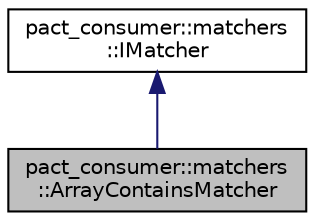 digraph "pact_consumer::matchers::ArrayContainsMatcher"
{
 // LATEX_PDF_SIZE
  edge [fontname="Helvetica",fontsize="10",labelfontname="Helvetica",labelfontsize="10"];
  node [fontname="Helvetica",fontsize="10",shape=record];
  Node1 [label="pact_consumer::matchers\l::ArrayContainsMatcher",height=0.2,width=0.4,color="black", fillcolor="grey75", style="filled", fontcolor="black",tooltip=" "];
  Node2 -> Node1 [dir="back",color="midnightblue",fontsize="10",style="solid",fontname="Helvetica"];
  Node2 [label="pact_consumer::matchers\l::IMatcher",height=0.2,width=0.4,color="black", fillcolor="white", style="filled",URL="$classpact__consumer_1_1matchers_1_1IMatcher.html",tooltip=" "];
}
